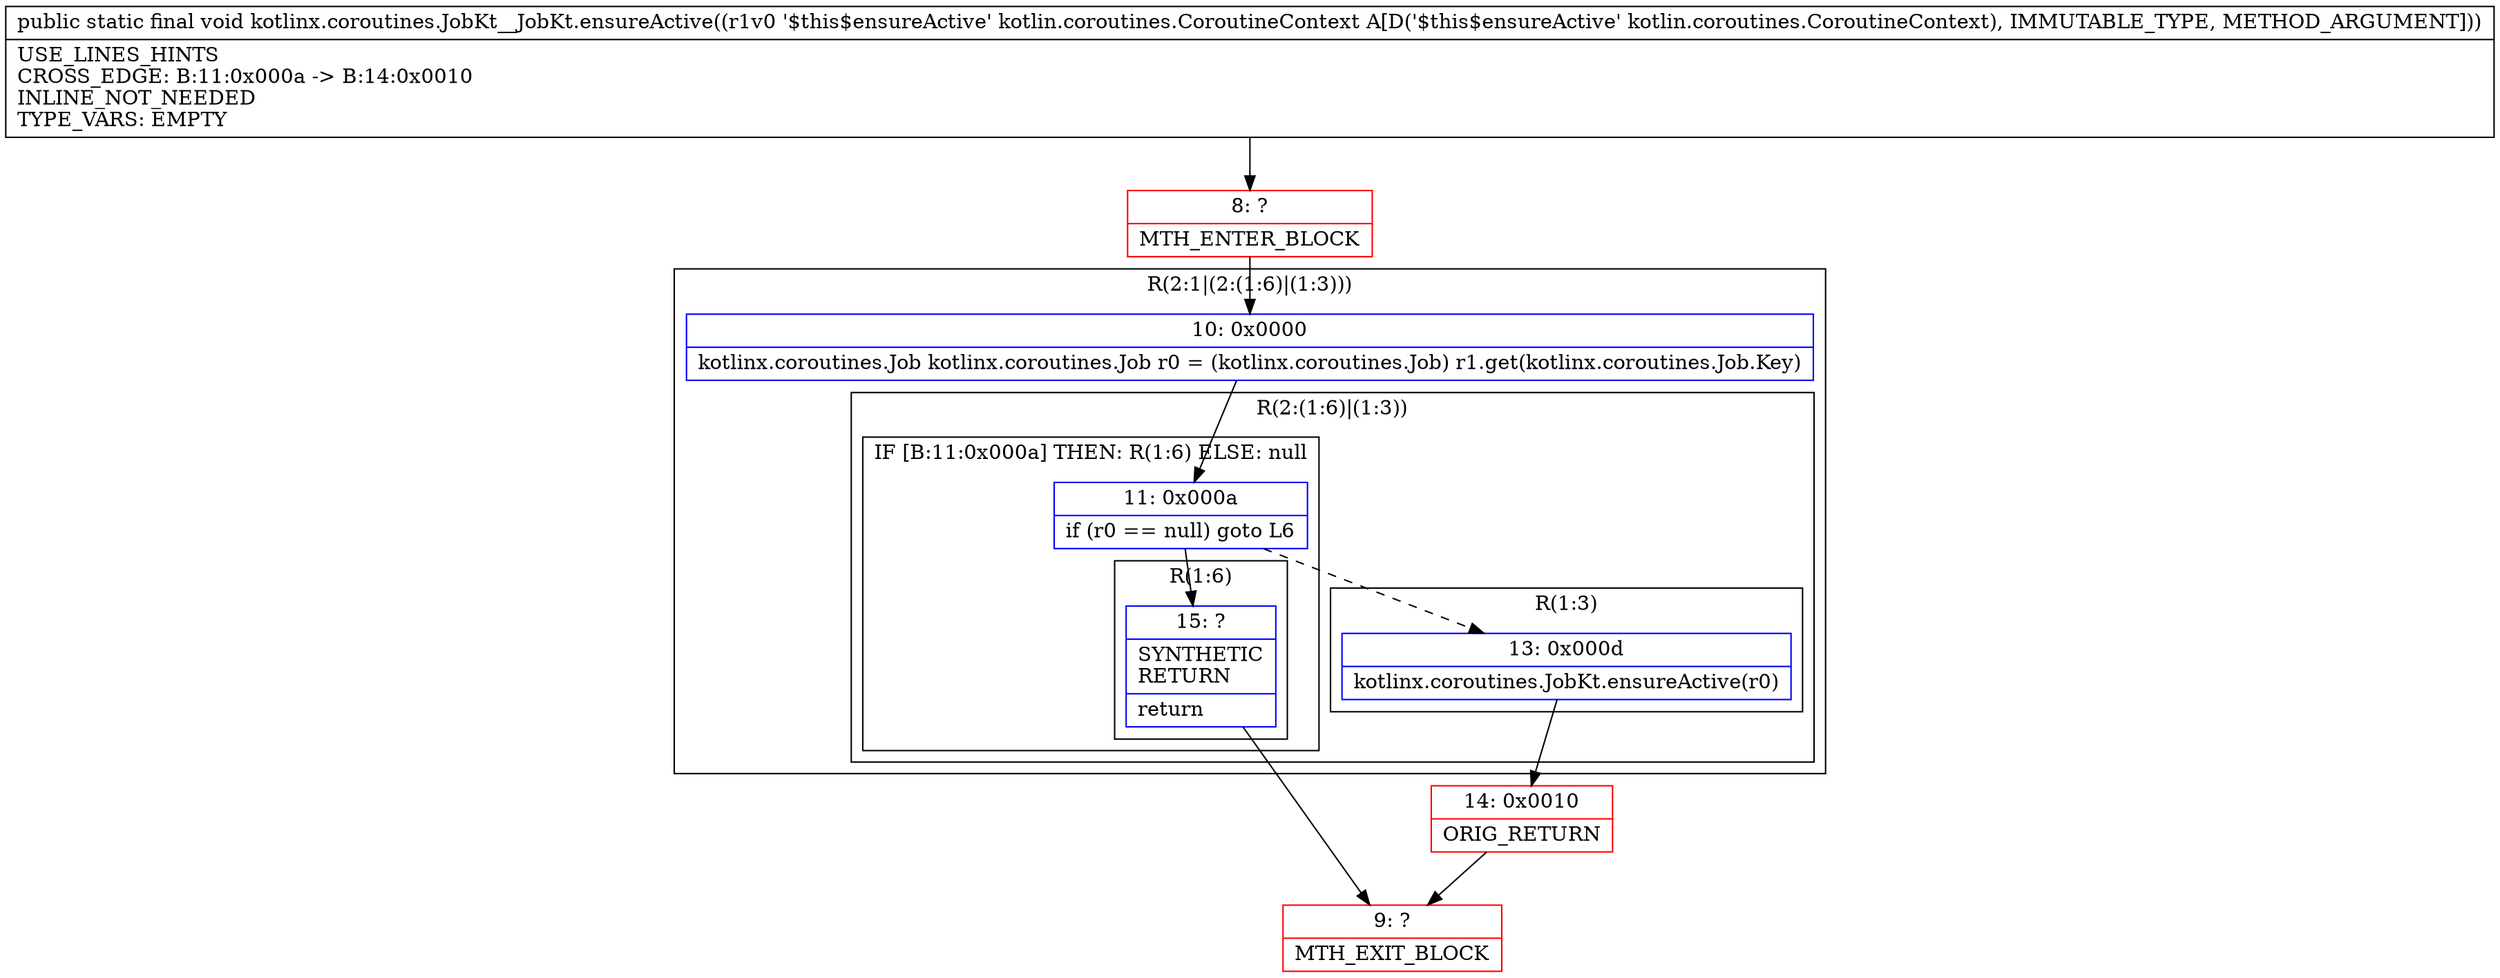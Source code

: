 digraph "CFG forkotlinx.coroutines.JobKt__JobKt.ensureActive(Lkotlin\/coroutines\/CoroutineContext;)V" {
subgraph cluster_Region_2047996354 {
label = "R(2:1|(2:(1:6)|(1:3)))";
node [shape=record,color=blue];
Node_10 [shape=record,label="{10\:\ 0x0000|kotlinx.coroutines.Job kotlinx.coroutines.Job r0 = (kotlinx.coroutines.Job) r1.get(kotlinx.coroutines.Job.Key)\l}"];
subgraph cluster_Region_63864246 {
label = "R(2:(1:6)|(1:3))";
node [shape=record,color=blue];
subgraph cluster_IfRegion_2012080923 {
label = "IF [B:11:0x000a] THEN: R(1:6) ELSE: null";
node [shape=record,color=blue];
Node_11 [shape=record,label="{11\:\ 0x000a|if (r0 == null) goto L6\l}"];
subgraph cluster_Region_1415191099 {
label = "R(1:6)";
node [shape=record,color=blue];
Node_15 [shape=record,label="{15\:\ ?|SYNTHETIC\lRETURN\l|return\l}"];
}
}
subgraph cluster_Region_448192927 {
label = "R(1:3)";
node [shape=record,color=blue];
Node_13 [shape=record,label="{13\:\ 0x000d|kotlinx.coroutines.JobKt.ensureActive(r0)\l}"];
}
}
}
Node_8 [shape=record,color=red,label="{8\:\ ?|MTH_ENTER_BLOCK\l}"];
Node_14 [shape=record,color=red,label="{14\:\ 0x0010|ORIG_RETURN\l}"];
Node_9 [shape=record,color=red,label="{9\:\ ?|MTH_EXIT_BLOCK\l}"];
MethodNode[shape=record,label="{public static final void kotlinx.coroutines.JobKt__JobKt.ensureActive((r1v0 '$this$ensureActive' kotlin.coroutines.CoroutineContext A[D('$this$ensureActive' kotlin.coroutines.CoroutineContext), IMMUTABLE_TYPE, METHOD_ARGUMENT]))  | USE_LINES_HINTS\lCROSS_EDGE: B:11:0x000a \-\> B:14:0x0010\lINLINE_NOT_NEEDED\lTYPE_VARS: EMPTY\l}"];
MethodNode -> Node_8;Node_10 -> Node_11;
Node_11 -> Node_13[style=dashed];
Node_11 -> Node_15;
Node_15 -> Node_9;
Node_13 -> Node_14;
Node_8 -> Node_10;
Node_14 -> Node_9;
}

